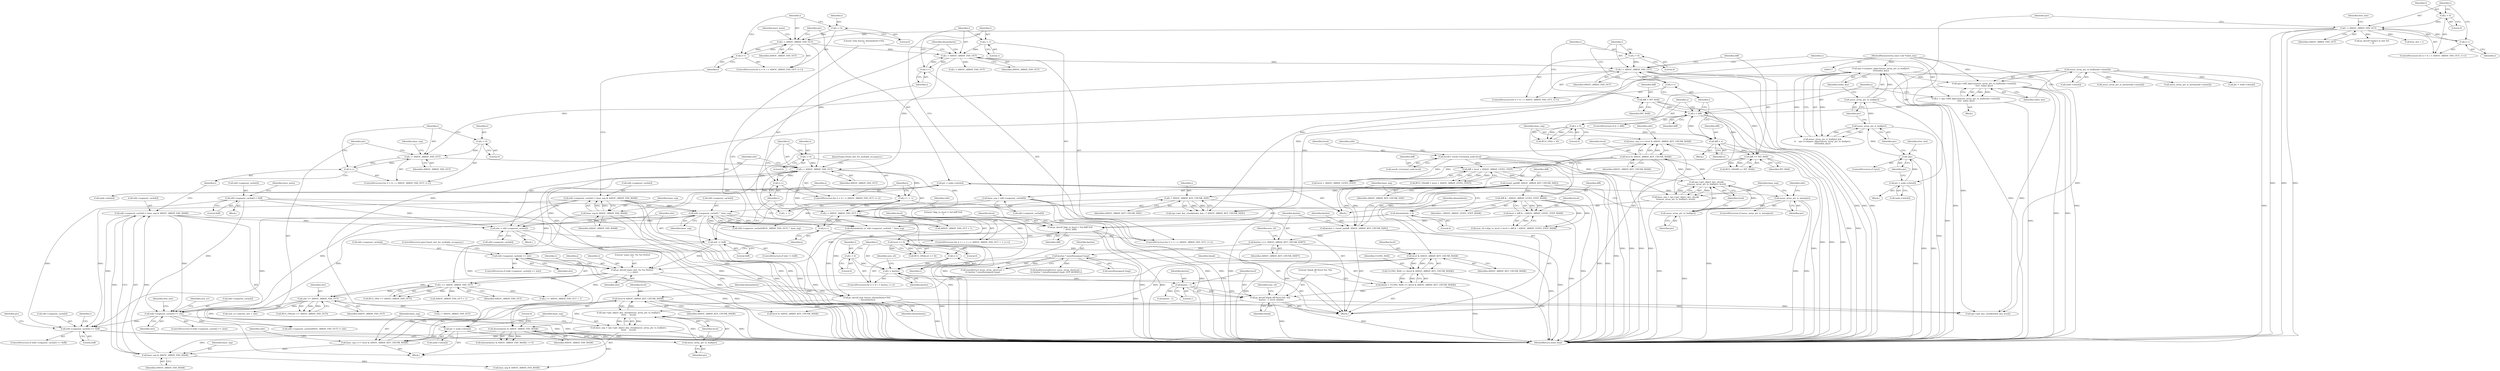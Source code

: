 digraph "0_linux_8d4a2ec1e0b41b0cf9a0c5cd4511da7f8e4f3de2@array" {
"1000739" [label="(Call,edit->segment_cache[i] == 0xff)"];
"1000613" [label="(Call,edit->segment_cache[i] == slot)"];
"1001222" [label="(Call,edit->segment_cache[i] = base_seg & ASSOC_ARRAY_FAN_MASK)"];
"1001228" [label="(Call,base_seg & ASSOC_ARRAY_FAN_MASK)"];
"1001217" [label="(Call,base_seg >>= level & ASSOC_ARRAY_KEY_CHUNK_MASK)"];
"1001211" [label="(Call,base_seg = ops->get_object_key_chunk(assoc_array_ptr_to_leaf(ptr),\n\t\t\t\t\t\t     level))"];
"1001213" [label="(Call,ops->get_object_key_chunk(assoc_array_ptr_to_leaf(ptr),\n\t\t\t\t\t\t     level))"];
"1001214" [label="(Call,assoc_array_ptr_to_leaf(ptr))"];
"1001204" [label="(Call,ptr = node->slots[i])"];
"1001020" [label="(Call,assoc_array_ptr_to_leaf(node->slots[i]))"];
"1001219" [label="(Call,level & ASSOC_ARRAY_KEY_CHUNK_MASK)"];
"1001175" [label="(Call,level & ASSOC_ARRAY_KEY_CHUNK_MASK)"];
"1001148" [label="(Call,level <= 0)"];
"1001143" [label="(Call,pr_devel(\"skip_to_level = %d [diff %d]\n\", level, diff))"];
"1001138" [label="(Call,level = diff & ~ASSOC_ARRAY_LEVEL_STEP_MASK)"];
"1001140" [label="(Call,diff & ~ASSOC_ARRAY_LEVEL_STEP_MASK)"];
"1001051" [label="(Call,round_up(diff, ASSOC_ARRAY_KEY_CHUNK_SIZE))"];
"1001044" [label="(Call,diff < level + ASSOC_ARRAY_LEVEL_STEP)"];
"1001040" [label="(Call,diff == INT_MAX)"];
"1001003" [label="(Call,diff = INT_MAX)"];
"1001028" [label="(Call,x < diff)"];
"1001017" [label="(Call,x = ops->diff_objects(assoc_array_ptr_to_leaf(node->slots[i]),\n\t\t\t\t\t  index_key))"];
"1001019" [label="(Call,ops->diff_objects(assoc_array_ptr_to_leaf(node->slots[i]),\n\t\t\t\t\t  index_key))"];
"1000203" [label="(Call,ops->compare_object(assoc_array_ptr_to_leaf(ptr),\n\t\t\t\t\tindex_key))"];
"1000204" [label="(Call,assoc_array_ptr_to_leaf(ptr))"];
"1000201" [label="(Call,assoc_array_ptr_is_leaf(ptr))"];
"1000192" [label="(Call,!ptr)"];
"1000184" [label="(Call,ptr = node->slots[i])"];
"1000120" [label="(MethodParameterIn,const void *index_key)"];
"1001036" [label="(Call,diff = x)"];
"1001033" [label="(Call,x < 0)"];
"1000346" [label="(Call,level & ASSOC_ARRAY_KEY_CHUNK_MASK)"];
"1000340" [label="(Call,ops->get_object_key_chunk(\n\t\t\tassoc_array_ptr_to_leaf(ptr), level))"];
"1000341" [label="(Call,assoc_array_ptr_to_leaf(ptr))"];
"1000324" [label="(Call,assoc_array_ptr_is_meta(ptr))"];
"1000316" [label="(Call,ptr = node->slots[i])"];
"1000149" [label="(Call,level\t= result->terminal_node.level)"];
"1001178" [label="(Call,pr_devel(\"blank off [%zu] %d: %lx\n\", keylen - 1, level, blank))"];
"1001180" [label="(Call,keylen - 1)"];
"1001155" [label="(Call,i < keylen)"];
"1001158" [label="(Call,i++)"];
"1001168" [label="(Call,i * ASSOC_ARRAY_KEY_CHUNK_SIZE)"];
"1001152" [label="(Call,i = 0)"];
"1001063" [label="(Call,keylen * sizeof(unsigned long))"];
"1001054" [label="(Call,keylen >>= ASSOC_ARRAY_KEY_CHUNK_SHIFT)"];
"1001049" [label="(Call,keylen = round_up(diff, ASSOC_ARRAY_KEY_CHUNK_SIZE))"];
"1001171" [label="(Call,blank = ULONG_MAX << (level & ASSOC_ARRAY_KEY_CHUNK_MASK))"];
"1001173" [label="(Call,ULONG_MAX << (level & ASSOC_ARRAY_KEY_CHUNK_MASK))"];
"1000397" [label="(Call,dissimilarity & ASSOC_ARRAY_FAN_MASK)"];
"1000392" [label="(Call,pr_devel(\"only leaves; dissimilarity=%lx\n\", dissimilarity))"];
"1000364" [label="(Call,dissimilarity = 0)"];
"1000383" [label="(Call,dissimilarity |= edit->segment_cache[i] ^ base_seg)"];
"1000385" [label="(Call,edit->segment_cache[i] ^ base_seg)"];
"1000327" [label="(Call,edit->segment_cache[i] = 0xff)"];
"1000349" [label="(Call,edit->segment_cache[i] = base_seg & ASSOC_ARRAY_FAN_MASK)"];
"1000355" [label="(Call,base_seg & ASSOC_ARRAY_FAN_MASK)"];
"1000344" [label="(Call,base_seg >>= level & ASSOC_ARRAY_KEY_CHUNK_MASK)"];
"1000338" [label="(Call,base_seg = ops->get_object_key_chunk(\n\t\t\tassoc_array_ptr_to_leaf(ptr), level))"];
"1000367" [label="(Call,base_seg = edit->segment_cache[0])"];
"1000528" [label="(Call,slot >= ASSOC_ARRAY_FAN_OUT)"];
"1000512" [label="(Call,pr_devel(\"same slot: %x %x [%02x]\n\", i, j, slot))"];
"1000472" [label="(Call,i < ASSOC_ARRAY_FAN_OUT)"];
"1000475" [label="(Call,i++)"];
"1000469" [label="(Call,i = 0)"];
"1000310" [label="(Call,i < ASSOC_ARRAY_FAN_OUT)"];
"1000307" [label="(Call,i = 0)"];
"1000313" [label="(Call,i++)"];
"1000178" [label="(Call,i < ASSOC_ARRAY_FAN_OUT)"];
"1000181" [label="(Call,i++)"];
"1000175" [label="(Call,i = 0)"];
"1000378" [label="(Call,i < ASSOC_ARRAY_FAN_OUT)"];
"1000375" [label="(Call,i = 1)"];
"1000381" [label="(Call,i++)"];
"1001198" [label="(Call,i < ASSOC_ARRAY_FAN_OUT)"];
"1001201" [label="(Call,i++)"];
"1001195" [label="(Call,i = 0)"];
"1001010" [label="(Call,i < ASSOC_ARRAY_FAN_OUT)"];
"1001007" [label="(Call,i = 0)"];
"1001013" [label="(Call,i++)"];
"1000495" [label="(Call,j < ASSOC_ARRAY_FAN_OUT + 1)"];
"1000490" [label="(Call,j = i + 1)"];
"1000500" [label="(Call,j++)"];
"1000503" [label="(Call,edit->segment_cache[j] == slot)"];
"1000486" [label="(Call,slot != 0xff)"];
"1000478" [label="(Call,slot = edit->segment_cache[i])"];
"1000518" [label="(Call,i >= ASSOC_ARRAY_FAN_OUT)"];
"1000342" [label="(Identifier,ptr)"];
"1000177" [label="(Literal,0)"];
"1001005" [label="(Identifier,INT_MAX)"];
"1000491" [label="(Identifier,j)"];
"1000316" [label="(Call,ptr = node->slots[i])"];
"1001175" [label="(Call,level & ASSOC_ARRAY_KEY_CHUNK_MASK)"];
"1000333" [label="(Literal,0xff)"];
"1001051" [label="(Call,round_up(diff, ASSOC_ARRAY_KEY_CHUNK_SIZE))"];
"1001060" [label="(Call,sizeof(struct assoc_array_shortcut) +\n\t\t\t keylen * sizeof(unsigned long))"];
"1001059" [label="(Call,kzalloc(sizeof(struct assoc_array_shortcut) +\n\t\t\t keylen * sizeof(unsigned long), GFP_KERNEL))"];
"1000350" [label="(Call,edit->segment_cache[i])"];
"1001144" [label="(Literal,\"skip_to_level = %d [diff %d]\n\")"];
"1000480" [label="(Call,edit->segment_cache[i])"];
"1001055" [label="(Identifier,keylen)"];
"1000469" [label="(Call,i = 0)"];
"1001200" [label="(Identifier,ASSOC_ARRAY_FAN_OUT)"];
"1001045" [label="(Identifier,diff)"];
"1001138" [label="(Call,level = diff & ~ASSOC_ARRAY_LEVEL_STEP_MASK)"];
"1000485" [label="(ControlStructure,if (slot != 0xff))"];
"1001151" [label="(ControlStructure,for (i = 0; i < keylen; i++))"];
"1001052" [label="(Identifier,diff)"];
"1000472" [label="(Call,i < ASSOC_ARRAY_FAN_OUT)"];
"1000308" [label="(Identifier,i)"];
"1000496" [label="(Identifier,j)"];
"1000375" [label="(Call,i = 1)"];
"1000506" [label="(Identifier,edit)"];
"1001169" [label="(Identifier,i)"];
"1000400" [label="(Literal,0)"];
"1000326" [label="(Block,)"];
"1001009" [label="(Literal,0)"];
"1000376" [label="(Identifier,i)"];
"1001230" [label="(Identifier,ASSOC_ARRAY_FAN_MASK)"];
"1001225" [label="(Identifier,edit)"];
"1000512" [label="(Call,pr_devel(\"same slot: %x %x [%02x]\n\", i, j, slot))"];
"1001149" [label="(Identifier,level)"];
"1001029" [label="(Identifier,x)"];
"1001035" [label="(Literal,0)"];
"1001043" [label="(Call,BUG_ON(diff < level + ASSOC_ARRAY_LEVEL_STEP))"];
"1000318" [label="(Call,node->slots[i])"];
"1001018" [label="(Identifier,x)"];
"1000203" [label="(Call,ops->compare_object(assoc_array_ptr_to_leaf(ptr),\n\t\t\t\t\tindex_key))"];
"1000471" [label="(Literal,0)"];
"1001038" [label="(Identifier,x)"];
"1000612" [label="(ControlStructure,if (edit->segment_cache[i] == slot))"];
"1000193" [label="(Identifier,ptr)"];
"1000522" [label="(Call,j >= ASSOC_ARRAY_FAN_OUT + 1)"];
"1001204" [label="(Call,ptr = node->slots[i])"];
"1001201" [label="(Call,i++)"];
"1000514" [label="(Identifier,i)"];
"1000392" [label="(Call,pr_devel(\"only leaves; dissimilarity=%lx\n\", dissimilarity))"];
"1000666" [label="(Call,edit->segment_cache[ASSOC_ARRAY_FAN_OUT] != slot)"];
"1000510" [label="(ControlStructure,goto found_slot_for_multiple_occupancy;)"];
"1000520" [label="(Identifier,ASSOC_ARRAY_FAN_OUT)"];
"1001182" [label="(Literal,1)"];
"1000180" [label="(Identifier,ASSOC_ARRAY_FAN_OUT)"];
"1000624" [label="(Identifier,new_n1)"];
"1001064" [label="(Identifier,keylen)"];
"1000473" [label="(Identifier,i)"];
"1000378" [label="(Call,i < ASSOC_ARRAY_FAN_OUT)"];
"1000359" [label="(Identifier,have_meta)"];
"1001139" [label="(Identifier,level)"];
"1001006" [label="(ControlStructure,for (i = 0; i < ASSOC_ARRAY_FAN_OUT; i++))"];
"1001170" [label="(Identifier,ASSOC_ARRAY_KEY_CHUNK_SIZE)"];
"1001179" [label="(Literal,\"blank off [%zu] %d: %lx\n\")"];
"1000182" [label="(Identifier,i)"];
"1000184" [label="(Call,ptr = node->slots[i])"];
"1000344" [label="(Call,base_seg >>= level & ASSOC_ARRAY_KEY_CHUNK_MASK)"];
"1001184" [label="(Identifier,blank)"];
"1000396" [label="(Call,(dissimilarity & ASSOC_ARRAY_FAN_MASK) == 0)"];
"1000345" [label="(Identifier,base_seg)"];
"1001020" [label="(Call,assoc_array_ptr_to_leaf(node->slots[i]))"];
"1001247" [label="(Call,base_seg & ASSOC_ARRAY_FAN_MASK)"];
"1001021" [label="(Call,node->slots[i])"];
"1001202" [label="(Identifier,i)"];
"1000605" [label="(Call,assoc_array_ptr_is_meta(node->slots[i]))"];
"1000383" [label="(Call,dissimilarity |= edit->segment_cache[i] ^ base_seg)"];
"1000386" [label="(Call,edit->segment_cache[i])"];
"1000357" [label="(Identifier,ASSOC_ARRAY_FAN_MASK)"];
"1001196" [label="(Identifier,i)"];
"1001190" [label="(Call,keylen - 1)"];
"1001143" [label="(Call,pr_devel(\"skip_to_level = %d [diff %d]\n\", level, diff))"];
"1000540" [label="(Call,i < ASSOC_ARRAY_FAN_OUT)"];
"1000208" [label="(Call,pr_devel(\"replace in slot %d\n\", i))"];
"1000490" [label="(Call,j = i + 1)"];
"1000335" [label="(Identifier,have_meta)"];
"1001046" [label="(Call,level + ASSOC_ARRAY_LEVEL_STEP)"];
"1000614" [label="(Call,edit->segment_cache[i])"];
"1000183" [label="(Block,)"];
"1001171" [label="(Call,blank = ULONG_MAX << (level & ASSOC_ARRAY_KEY_CHUNK_MASK))"];
"1000151" [label="(Call,result->terminal_node.level)"];
"1000495" [label="(Call,j < ASSOC_ARRAY_FAN_OUT + 1)"];
"1000517" [label="(Call,BUG_ON(i >= ASSOC_ARRAY_FAN_OUT))"];
"1001003" [label="(Call,diff = INT_MAX)"];
"1000348" [label="(Identifier,ASSOC_ARRAY_KEY_CHUNK_MASK)"];
"1001183" [label="(Identifier,level)"];
"1000511" [label="(JumpTarget,found_slot_for_multiple_occupancy:)"];
"1000366" [label="(Literal,0)"];
"1001150" [label="(Literal,0)"];
"1000192" [label="(Call,!ptr)"];
"1000314" [label="(Identifier,i)"];
"1000347" [label="(Identifier,level)"];
"1001159" [label="(Identifier,i)"];
"1000500" [label="(Call,j++)"];
"1000504" [label="(Call,edit->segment_cache[j])"];
"1000317" [label="(Identifier,ptr)"];
"1000531" [label="(Call,new_n1->parent_slot = slot)"];
"1000310" [label="(Call,i < ASSOC_ARRAY_FAN_OUT)"];
"1000315" [label="(Block,)"];
"1001007" [label="(Call,i = 0)"];
"1001053" [label="(Identifier,ASSOC_ARRAY_KEY_CHUNK_SIZE)"];
"1000324" [label="(Call,assoc_array_ptr_is_meta(ptr))"];
"1001213" [label="(Call,ops->get_object_key_chunk(assoc_array_ptr_to_leaf(ptr),\n\t\t\t\t\t\t     level))"];
"1000343" [label="(Identifier,level)"];
"1000478" [label="(Call,slot = edit->segment_cache[i])"];
"1000338" [label="(Call,base_seg = ops->get_object_key_chunk(\n\t\t\tassoc_array_ptr_to_leaf(ptr), level))"];
"1000393" [label="(Literal,\"only leaves; dissimilarity=%lx\n\")"];
"1000346" [label="(Call,level & ASSOC_ARRAY_KEY_CHUNK_MASK)"];
"1000739" [label="(Call,edit->segment_cache[i] == 0xff)"];
"1001177" [label="(Identifier,ASSOC_ARRAY_KEY_CHUNK_MASK)"];
"1001028" [label="(Call,x < diff)"];
"1001031" [label="(Block,)"];
"1001163" [label="(Identifier,new_s0)"];
"1001037" [label="(Identifier,diff)"];
"1001058" [label="(Identifier,new_s0)"];
"1001223" [label="(Call,edit->segment_cache[i])"];
"1000368" [label="(Identifier,base_seg)"];
"1000323" [label="(ControlStructure,if (assoc_array_ptr_is_meta(ptr)))"];
"1001056" [label="(Identifier,ASSOC_ARRAY_KEY_CHUNK_SHIFT)"];
"1000206" [label="(Identifier,index_key)"];
"1001220" [label="(Identifier,level)"];
"1001148" [label="(Call,level <= 0)"];
"1001049" [label="(Call,keylen = round_up(diff, ASSOC_ARRAY_KEY_CHUNK_SIZE))"];
"1001034" [label="(Identifier,x)"];
"1000205" [label="(Identifier,ptr)"];
"1001222" [label="(Call,edit->segment_cache[i] = base_seg & ASSOC_ARRAY_FAN_MASK)"];
"1001166" [label="(Call,ops->get_key_chunk(index_key, i * ASSOC_ARRAY_KEY_CHUNK_SIZE))"];
"1001063" [label="(Call,keylen * sizeof(unsigned long))"];
"1000497" [label="(Call,ASSOC_ARRAY_FAN_OUT + 1)"];
"1001134" [label="(Call,new_s0->skip_to_level = level = diff & ~ASSOC_ARRAY_LEVEL_STEP_MASK)"];
"1001176" [label="(Identifier,level)"];
"1000196" [label="(Identifier,free_slot)"];
"1000546" [label="(Call,assoc_array_ptr_is_meta(node->slots[i]))"];
"1000398" [label="(Identifier,dissimilarity)"];
"1000202" [label="(Identifier,ptr)"];
"1000174" [label="(ControlStructure,for (i = 0; i < ASSOC_ARRAY_FAN_OUT; i++))"];
"1001168" [label="(Call,i * ASSOC_ARRAY_KEY_CHUNK_SIZE)"];
"1000175" [label="(Call,i = 0)"];
"1000185" [label="(Identifier,ptr)"];
"1001205" [label="(Identifier,ptr)"];
"1000474" [label="(Identifier,ASSOC_ARRAY_FAN_OUT)"];
"1000475" [label="(Call,i++)"];
"1001011" [label="(Identifier,i)"];
"1001065" [label="(Call,sizeof(unsigned long))"];
"1000340" [label="(Call,ops->get_object_key_chunk(\n\t\t\tassoc_array_ptr_to_leaf(ptr), level))"];
"1001013" [label="(Call,i++)"];
"1000381" [label="(Call,i++)"];
"1001172" [label="(Identifier,blank)"];
"1000397" [label="(Call,dissimilarity & ASSOC_ARRAY_FAN_MASK)"];
"1000747" [label="(Call,ptr = node->slots[i])"];
"1001228" [label="(Call,base_seg & ASSOC_ARRAY_FAN_MASK)"];
"1000502" [label="(ControlStructure,if (edit->segment_cache[j] == slot))"];
"1000524" [label="(Call,ASSOC_ARRAY_FAN_OUT + 1)"];
"1000159" [label="(Identifier,edit)"];
"1000529" [label="(Identifier,slot)"];
"1001044" [label="(Call,diff < level + ASSOC_ARRAY_LEVEL_STEP)"];
"1001019" [label="(Call,ops->diff_objects(assoc_array_ptr_to_leaf(node->slots[i]),\n\t\t\t\t\t  index_key))"];
"1001010" [label="(Call,i < ASSOC_ARRAY_FAN_OUT)"];
"1000513" [label="(Literal,\"same slot: %x %x [%02x]\n\")"];
"1001180" [label="(Call,keylen - 1)"];
"1000367" [label="(Call,base_seg = edit->segment_cache[0])"];
"1001197" [label="(Literal,0)"];
"1000470" [label="(Identifier,i)"];
"1001036" [label="(Call,diff = x)"];
"1000527" [label="(Call,BUG_ON(slot >= ASSOC_ARRAY_FAN_OUT))"];
"1000486" [label="(Call,slot != 0xff)"];
"1000738" [label="(ControlStructure,if (edit->segment_cache[i] == 0xff))"];
"1001140" [label="(Call,diff & ~ASSOC_ARRAY_LEVEL_STEP_MASK)"];
"1000530" [label="(Identifier,ASSOC_ARRAY_FAN_OUT)"];
"1000237" [label="(Identifier,free_slot)"];
"1001042" [label="(Identifier,INT_MAX)"];
"1000501" [label="(Identifier,j)"];
"1000150" [label="(Identifier,level)"];
"1000311" [label="(Identifier,i)"];
"1000327" [label="(Call,edit->segment_cache[i] = 0xff)"];
"1001203" [label="(Block,)"];
"1000191" [label="(ControlStructure,if (!ptr))"];
"1000528" [label="(Call,slot >= ASSOC_ARRAY_FAN_OUT)"];
"1000492" [label="(Call,i + 1)"];
"1000385" [label="(Call,edit->segment_cache[i] ^ base_seg)"];
"1000341" [label="(Call,assoc_array_ptr_to_leaf(ptr))"];
"1001145" [label="(Identifier,level)"];
"1000149" [label="(Call,level\t= result->terminal_node.level)"];
"1000120" [label="(MethodParameterIn,const void *index_key)"];
"1001214" [label="(Call,assoc_array_ptr_to_leaf(ptr))"];
"1000377" [label="(Literal,1)"];
"1000391" [label="(Identifier,base_seg)"];
"1000325" [label="(Identifier,ptr)"];
"1001229" [label="(Identifier,base_seg)"];
"1001158" [label="(Call,i++)"];
"1000382" [label="(Identifier,i)"];
"1000516" [label="(Identifier,slot)"];
"1000195" [label="(Call,free_slot = i)"];
"1000356" [label="(Identifier,base_seg)"];
"1001050" [label="(Identifier,keylen)"];
"1001216" [label="(Identifier,level)"];
"1001194" [label="(ControlStructure,for (i = 0; i < ASSOC_ARRAY_FAN_OUT; i++))"];
"1000181" [label="(Call,i++)"];
"1001215" [label="(Identifier,ptr)"];
"1001232" [label="(Identifier,base_seg)"];
"1000519" [label="(Identifier,i)"];
"1000489" [label="(ControlStructure,for (j = i + 1; j < ASSOC_ARRAY_FAN_OUT + 1; j++))"];
"1000178" [label="(Call,i < ASSOC_ARRAY_FAN_OUT)"];
"1001221" [label="(Identifier,ASSOC_ARRAY_KEY_CHUNK_MASK)"];
"1001188" [label="(Identifier,new_s0)"];
"1000394" [label="(Identifier,dissimilarity)"];
"1001146" [label="(Identifier,diff)"];
"1000479" [label="(Identifier,slot)"];
"1000404" [label="(Call,edit->segment_cache[ASSOC_ARRAY_FAN_OUT] ^ base_seg)"];
"1000204" [label="(Call,assoc_array_ptr_to_leaf(ptr))"];
"1000352" [label="(Identifier,edit)"];
"1001012" [label="(Identifier,ASSOC_ARRAY_FAN_OUT)"];
"1000186" [label="(Call,node->slots[i])"];
"1000349" [label="(Call,edit->segment_cache[i] = base_seg & ASSOC_ARRAY_FAN_MASK)"];
"1001154" [label="(Literal,0)"];
"1001178" [label="(Call,pr_devel(\"blank off [%zu] %d: %lx\n\", keylen - 1, level, blank))"];
"1001040" [label="(Call,diff == INT_MAX)"];
"1000477" [label="(Block,)"];
"1001030" [label="(Identifier,diff)"];
"1001233" [label="(Call,ops->get_key_chunk(index_key, level))"];
"1001198" [label="(Call,i < ASSOC_ARRAY_FAN_OUT)"];
"1001032" [label="(Call,BUG_ON(x < 0))"];
"1001211" [label="(Call,base_seg = ops->get_object_key_chunk(assoc_array_ptr_to_leaf(ptr),\n\t\t\t\t\t\t     level))"];
"1001017" [label="(Call,x = ops->diff_objects(assoc_array_ptr_to_leaf(node->slots[i]),\n\t\t\t\t\t  index_key))"];
"1000330" [label="(Identifier,edit)"];
"1000365" [label="(Identifier,dissimilarity)"];
"1000176" [label="(Identifier,i)"];
"1000380" [label="(Identifier,ASSOC_ARRAY_FAN_OUT)"];
"1001195" [label="(Call,i = 0)"];
"1001033" [label="(Call,x < 0)"];
"1001217" [label="(Call,base_seg >>= level & ASSOC_ARRAY_KEY_CHUNK_MASK)"];
"1001014" [label="(Identifier,i)"];
"1000328" [label="(Call,edit->segment_cache[i])"];
"1000384" [label="(Identifier,dissimilarity)"];
"1000369" [label="(Call,edit->segment_cache[0])"];
"1001004" [label="(Identifier,diff)"];
"1001141" [label="(Identifier,diff)"];
"1000740" [label="(Call,edit->segment_cache[i])"];
"1001238" [label="(Call,level & ASSOC_ARRAY_KEY_CHUNK_MASK)"];
"1000312" [label="(Identifier,ASSOC_ARRAY_FAN_OUT)"];
"1000518" [label="(Call,i >= ASSOC_ARRAY_FAN_OUT)"];
"1001157" [label="(Identifier,keylen)"];
"1000468" [label="(ControlStructure,for (i = 0; i < ASSOC_ARRAY_FAN_OUT; i++))"];
"1000339" [label="(Identifier,base_seg)"];
"1000313" [label="(Call,i++)"];
"1000379" [label="(Identifier,i)"];
"1000399" [label="(Identifier,ASSOC_ARRAY_FAN_MASK)"];
"1000309" [label="(Literal,0)"];
"1000619" [label="(Identifier,slot)"];
"1001142" [label="(Identifier,~ASSOC_ARRAY_LEVEL_STEP_MASK)"];
"1000503" [label="(Call,edit->segment_cache[j] == slot)"];
"1000179" [label="(Identifier,i)"];
"1000487" [label="(Identifier,slot)"];
"1000201" [label="(Call,assoc_array_ptr_is_leaf(ptr))"];
"1000509" [label="(Identifier,slot)"];
"1001174" [label="(Identifier,ULONG_MAX)"];
"1001206" [label="(Call,node->slots[i])"];
"1001008" [label="(Identifier,i)"];
"1001041" [label="(Identifier,diff)"];
"1000613" [label="(Call,edit->segment_cache[i] == slot)"];
"1001147" [label="(Call,BUG_ON(level <= 0))"];
"1001027" [label="(ControlStructure,if (x < diff))"];
"1001152" [label="(Call,i = 0)"];
"1000374" [label="(ControlStructure,for (i = 1; i < ASSOC_ARRAY_FAN_OUT; i++))"];
"1001212" [label="(Identifier,base_seg)"];
"1001181" [label="(Identifier,keylen)"];
"1001015" [label="(Block,)"];
"1000306" [label="(ControlStructure,for (i = 0; i < ASSOC_ARRAY_FAN_OUT; i++))"];
"1000745" [label="(Literal,0xff)"];
"1000355" [label="(Call,base_seg & ASSOC_ARRAY_FAN_MASK)"];
"1001039" [label="(Call,BUG_ON(diff == INT_MAX))"];
"1001156" [label="(Identifier,i)"];
"1000200" [label="(Call,assoc_array_ptr_is_leaf(ptr) &&\n\t\t    ops->compare_object(assoc_array_ptr_to_leaf(ptr),\n\t\t\t\t\tindex_key))"];
"1001219" [label="(Call,level & ASSOC_ARRAY_KEY_CHUNK_MASK)"];
"1000364" [label="(Call,dissimilarity = 0)"];
"1000476" [label="(Identifier,i)"];
"1001153" [label="(Identifier,i)"];
"1001218" [label="(Identifier,base_seg)"];
"1000307" [label="(Call,i = 0)"];
"1000642" [label="(Identifier,free_slot)"];
"1000488" [label="(Literal,0xff)"];
"1001251" [label="(MethodReturn,static bool)"];
"1000736" [label="(Identifier,i)"];
"1001199" [label="(Identifier,i)"];
"1000515" [label="(Identifier,j)"];
"1001054" [label="(Call,keylen >>= ASSOC_ARRAY_KEY_CHUNK_SHIFT)"];
"1000916" [label="(Call,i < ASSOC_ARRAY_FAN_OUT)"];
"1000748" [label="(Identifier,ptr)"];
"1001173" [label="(Call,ULONG_MAX << (level & ASSOC_ARRAY_KEY_CHUNK_MASK))"];
"1000122" [label="(Block,)"];
"1001026" [label="(Identifier,index_key)"];
"1001155" [label="(Call,i < keylen)"];
"1000739" -> "1000738"  [label="AST: "];
"1000739" -> "1000745"  [label="CFG: "];
"1000740" -> "1000739"  [label="AST: "];
"1000745" -> "1000739"  [label="AST: "];
"1000748" -> "1000739"  [label="CFG: "];
"1000736" -> "1000739"  [label="CFG: "];
"1000739" -> "1001251"  [label="DDG: "];
"1000739" -> "1001251"  [label="DDG: "];
"1000613" -> "1000739"  [label="DDG: "];
"1001222" -> "1000739"  [label="DDG: "];
"1000327" -> "1000739"  [label="DDG: "];
"1000349" -> "1000739"  [label="DDG: "];
"1000385" -> "1000739"  [label="DDG: "];
"1000613" -> "1000612"  [label="AST: "];
"1000613" -> "1000619"  [label="CFG: "];
"1000614" -> "1000613"  [label="AST: "];
"1000619" -> "1000613"  [label="AST: "];
"1000624" -> "1000613"  [label="CFG: "];
"1000642" -> "1000613"  [label="CFG: "];
"1000613" -> "1001251"  [label="DDG: "];
"1000613" -> "1001251"  [label="DDG: "];
"1001222" -> "1000613"  [label="DDG: "];
"1000327" -> "1000613"  [label="DDG: "];
"1000349" -> "1000613"  [label="DDG: "];
"1000385" -> "1000613"  [label="DDG: "];
"1000528" -> "1000613"  [label="DDG: "];
"1000613" -> "1000666"  [label="DDG: "];
"1001222" -> "1001203"  [label="AST: "];
"1001222" -> "1001228"  [label="CFG: "];
"1001223" -> "1001222"  [label="AST: "];
"1001228" -> "1001222"  [label="AST: "];
"1001202" -> "1001222"  [label="CFG: "];
"1001222" -> "1001251"  [label="DDG: "];
"1001222" -> "1000478"  [label="DDG: "];
"1001228" -> "1001222"  [label="DDG: "];
"1001228" -> "1001222"  [label="DDG: "];
"1001228" -> "1001230"  [label="CFG: "];
"1001229" -> "1001228"  [label="AST: "];
"1001230" -> "1001228"  [label="AST: "];
"1001217" -> "1001228"  [label="DDG: "];
"1000397" -> "1001228"  [label="DDG: "];
"1001228" -> "1001247"  [label="DDG: "];
"1001217" -> "1001203"  [label="AST: "];
"1001217" -> "1001219"  [label="CFG: "];
"1001218" -> "1001217"  [label="AST: "];
"1001219" -> "1001217"  [label="AST: "];
"1001225" -> "1001217"  [label="CFG: "];
"1001211" -> "1001217"  [label="DDG: "];
"1001219" -> "1001217"  [label="DDG: "];
"1001219" -> "1001217"  [label="DDG: "];
"1001211" -> "1001203"  [label="AST: "];
"1001211" -> "1001213"  [label="CFG: "];
"1001212" -> "1001211"  [label="AST: "];
"1001213" -> "1001211"  [label="AST: "];
"1001218" -> "1001211"  [label="CFG: "];
"1001211" -> "1001251"  [label="DDG: "];
"1001213" -> "1001211"  [label="DDG: "];
"1001213" -> "1001211"  [label="DDG: "];
"1001213" -> "1001216"  [label="CFG: "];
"1001214" -> "1001213"  [label="AST: "];
"1001216" -> "1001213"  [label="AST: "];
"1001213" -> "1001251"  [label="DDG: "];
"1001214" -> "1001213"  [label="DDG: "];
"1001219" -> "1001213"  [label="DDG: "];
"1001178" -> "1001213"  [label="DDG: "];
"1001213" -> "1001219"  [label="DDG: "];
"1001214" -> "1001215"  [label="CFG: "];
"1001215" -> "1001214"  [label="AST: "];
"1001216" -> "1001214"  [label="CFG: "];
"1001204" -> "1001214"  [label="DDG: "];
"1001204" -> "1001203"  [label="AST: "];
"1001204" -> "1001206"  [label="CFG: "];
"1001205" -> "1001204"  [label="AST: "];
"1001206" -> "1001204"  [label="AST: "];
"1001212" -> "1001204"  [label="CFG: "];
"1001204" -> "1001251"  [label="DDG: "];
"1001020" -> "1001204"  [label="DDG: "];
"1001020" -> "1001019"  [label="AST: "];
"1001020" -> "1001021"  [label="CFG: "];
"1001021" -> "1001020"  [label="AST: "];
"1001026" -> "1001020"  [label="CFG: "];
"1001020" -> "1001251"  [label="DDG: "];
"1001020" -> "1000546"  [label="DDG: "];
"1001020" -> "1000605"  [label="DDG: "];
"1001020" -> "1000747"  [label="DDG: "];
"1001020" -> "1001019"  [label="DDG: "];
"1001219" -> "1001221"  [label="CFG: "];
"1001220" -> "1001219"  [label="AST: "];
"1001221" -> "1001219"  [label="AST: "];
"1001175" -> "1001219"  [label="DDG: "];
"1001219" -> "1001233"  [label="DDG: "];
"1001219" -> "1001238"  [label="DDG: "];
"1001175" -> "1001173"  [label="AST: "];
"1001175" -> "1001177"  [label="CFG: "];
"1001176" -> "1001175"  [label="AST: "];
"1001177" -> "1001175"  [label="AST: "];
"1001173" -> "1001175"  [label="CFG: "];
"1001175" -> "1001173"  [label="DDG: "];
"1001175" -> "1001173"  [label="DDG: "];
"1001148" -> "1001175"  [label="DDG: "];
"1000346" -> "1001175"  [label="DDG: "];
"1001175" -> "1001178"  [label="DDG: "];
"1001175" -> "1001238"  [label="DDG: "];
"1001148" -> "1001147"  [label="AST: "];
"1001148" -> "1001150"  [label="CFG: "];
"1001149" -> "1001148"  [label="AST: "];
"1001150" -> "1001148"  [label="AST: "];
"1001147" -> "1001148"  [label="CFG: "];
"1001148" -> "1001147"  [label="DDG: "];
"1001148" -> "1001147"  [label="DDG: "];
"1001143" -> "1001148"  [label="DDG: "];
"1001143" -> "1000122"  [label="AST: "];
"1001143" -> "1001146"  [label="CFG: "];
"1001144" -> "1001143"  [label="AST: "];
"1001145" -> "1001143"  [label="AST: "];
"1001146" -> "1001143"  [label="AST: "];
"1001149" -> "1001143"  [label="CFG: "];
"1001143" -> "1001251"  [label="DDG: "];
"1001143" -> "1001251"  [label="DDG: "];
"1001138" -> "1001143"  [label="DDG: "];
"1001140" -> "1001143"  [label="DDG: "];
"1001138" -> "1001134"  [label="AST: "];
"1001138" -> "1001140"  [label="CFG: "];
"1001139" -> "1001138"  [label="AST: "];
"1001140" -> "1001138"  [label="AST: "];
"1001134" -> "1001138"  [label="CFG: "];
"1001138" -> "1001251"  [label="DDG: "];
"1001138" -> "1001134"  [label="DDG: "];
"1001140" -> "1001138"  [label="DDG: "];
"1001140" -> "1001138"  [label="DDG: "];
"1001140" -> "1001142"  [label="CFG: "];
"1001141" -> "1001140"  [label="AST: "];
"1001142" -> "1001140"  [label="AST: "];
"1001140" -> "1001251"  [label="DDG: "];
"1001140" -> "1001134"  [label="DDG: "];
"1001140" -> "1001134"  [label="DDG: "];
"1001051" -> "1001140"  [label="DDG: "];
"1001051" -> "1001049"  [label="AST: "];
"1001051" -> "1001053"  [label="CFG: "];
"1001052" -> "1001051"  [label="AST: "];
"1001053" -> "1001051"  [label="AST: "];
"1001049" -> "1001051"  [label="CFG: "];
"1001051" -> "1001251"  [label="DDG: "];
"1001051" -> "1001251"  [label="DDG: "];
"1001051" -> "1001049"  [label="DDG: "];
"1001051" -> "1001049"  [label="DDG: "];
"1001044" -> "1001051"  [label="DDG: "];
"1001051" -> "1001168"  [label="DDG: "];
"1001044" -> "1001043"  [label="AST: "];
"1001044" -> "1001046"  [label="CFG: "];
"1001045" -> "1001044"  [label="AST: "];
"1001046" -> "1001044"  [label="AST: "];
"1001043" -> "1001044"  [label="CFG: "];
"1001044" -> "1001251"  [label="DDG: "];
"1001044" -> "1001043"  [label="DDG: "];
"1001044" -> "1001043"  [label="DDG: "];
"1001040" -> "1001044"  [label="DDG: "];
"1000346" -> "1001044"  [label="DDG: "];
"1000149" -> "1001044"  [label="DDG: "];
"1001040" -> "1001039"  [label="AST: "];
"1001040" -> "1001042"  [label="CFG: "];
"1001041" -> "1001040"  [label="AST: "];
"1001042" -> "1001040"  [label="AST: "];
"1001039" -> "1001040"  [label="CFG: "];
"1001040" -> "1001251"  [label="DDG: "];
"1001040" -> "1001039"  [label="DDG: "];
"1001040" -> "1001039"  [label="DDG: "];
"1001003" -> "1001040"  [label="DDG: "];
"1001028" -> "1001040"  [label="DDG: "];
"1001036" -> "1001040"  [label="DDG: "];
"1001003" -> "1000122"  [label="AST: "];
"1001003" -> "1001005"  [label="CFG: "];
"1001004" -> "1001003"  [label="AST: "];
"1001005" -> "1001003"  [label="AST: "];
"1001008" -> "1001003"  [label="CFG: "];
"1001003" -> "1001028"  [label="DDG: "];
"1001028" -> "1001027"  [label="AST: "];
"1001028" -> "1001030"  [label="CFG: "];
"1001029" -> "1001028"  [label="AST: "];
"1001030" -> "1001028"  [label="AST: "];
"1001034" -> "1001028"  [label="CFG: "];
"1001014" -> "1001028"  [label="CFG: "];
"1001028" -> "1001251"  [label="DDG: "];
"1001028" -> "1001251"  [label="DDG: "];
"1001017" -> "1001028"  [label="DDG: "];
"1001036" -> "1001028"  [label="DDG: "];
"1001028" -> "1001033"  [label="DDG: "];
"1001017" -> "1001015"  [label="AST: "];
"1001017" -> "1001019"  [label="CFG: "];
"1001018" -> "1001017"  [label="AST: "];
"1001019" -> "1001017"  [label="AST: "];
"1001029" -> "1001017"  [label="CFG: "];
"1001017" -> "1001251"  [label="DDG: "];
"1001019" -> "1001017"  [label="DDG: "];
"1001019" -> "1001017"  [label="DDG: "];
"1001019" -> "1001026"  [label="CFG: "];
"1001026" -> "1001019"  [label="AST: "];
"1001019" -> "1001251"  [label="DDG: "];
"1001019" -> "1001251"  [label="DDG: "];
"1000203" -> "1001019"  [label="DDG: "];
"1000120" -> "1001019"  [label="DDG: "];
"1001019" -> "1001166"  [label="DDG: "];
"1001019" -> "1001233"  [label="DDG: "];
"1000203" -> "1000200"  [label="AST: "];
"1000203" -> "1000206"  [label="CFG: "];
"1000204" -> "1000203"  [label="AST: "];
"1000206" -> "1000203"  [label="AST: "];
"1000200" -> "1000203"  [label="CFG: "];
"1000203" -> "1001251"  [label="DDG: "];
"1000203" -> "1001251"  [label="DDG: "];
"1000203" -> "1000200"  [label="DDG: "];
"1000203" -> "1000200"  [label="DDG: "];
"1000204" -> "1000203"  [label="DDG: "];
"1000120" -> "1000203"  [label="DDG: "];
"1000203" -> "1001166"  [label="DDG: "];
"1000203" -> "1001233"  [label="DDG: "];
"1000204" -> "1000205"  [label="CFG: "];
"1000205" -> "1000204"  [label="AST: "];
"1000206" -> "1000204"  [label="CFG: "];
"1000204" -> "1001251"  [label="DDG: "];
"1000201" -> "1000204"  [label="DDG: "];
"1000201" -> "1000200"  [label="AST: "];
"1000201" -> "1000202"  [label="CFG: "];
"1000202" -> "1000201"  [label="AST: "];
"1000205" -> "1000201"  [label="CFG: "];
"1000200" -> "1000201"  [label="CFG: "];
"1000201" -> "1001251"  [label="DDG: "];
"1000201" -> "1000200"  [label="DDG: "];
"1000192" -> "1000201"  [label="DDG: "];
"1000192" -> "1000191"  [label="AST: "];
"1000192" -> "1000193"  [label="CFG: "];
"1000193" -> "1000192"  [label="AST: "];
"1000196" -> "1000192"  [label="CFG: "];
"1000202" -> "1000192"  [label="CFG: "];
"1000192" -> "1001251"  [label="DDG: "];
"1000192" -> "1001251"  [label="DDG: "];
"1000184" -> "1000192"  [label="DDG: "];
"1000184" -> "1000183"  [label="AST: "];
"1000184" -> "1000186"  [label="CFG: "];
"1000185" -> "1000184"  [label="AST: "];
"1000186" -> "1000184"  [label="AST: "];
"1000193" -> "1000184"  [label="CFG: "];
"1000184" -> "1001251"  [label="DDG: "];
"1000120" -> "1000117"  [label="AST: "];
"1000120" -> "1001251"  [label="DDG: "];
"1000120" -> "1001166"  [label="DDG: "];
"1000120" -> "1001233"  [label="DDG: "];
"1001036" -> "1001031"  [label="AST: "];
"1001036" -> "1001038"  [label="CFG: "];
"1001037" -> "1001036"  [label="AST: "];
"1001038" -> "1001036"  [label="AST: "];
"1001014" -> "1001036"  [label="CFG: "];
"1001036" -> "1001251"  [label="DDG: "];
"1001033" -> "1001036"  [label="DDG: "];
"1001033" -> "1001032"  [label="AST: "];
"1001033" -> "1001035"  [label="CFG: "];
"1001034" -> "1001033"  [label="AST: "];
"1001035" -> "1001033"  [label="AST: "];
"1001032" -> "1001033"  [label="CFG: "];
"1001033" -> "1001032"  [label="DDG: "];
"1001033" -> "1001032"  [label="DDG: "];
"1000346" -> "1000344"  [label="AST: "];
"1000346" -> "1000348"  [label="CFG: "];
"1000347" -> "1000346"  [label="AST: "];
"1000348" -> "1000346"  [label="AST: "];
"1000344" -> "1000346"  [label="CFG: "];
"1000346" -> "1001251"  [label="DDG: "];
"1000346" -> "1001251"  [label="DDG: "];
"1000346" -> "1000340"  [label="DDG: "];
"1000346" -> "1000344"  [label="DDG: "];
"1000346" -> "1000344"  [label="DDG: "];
"1000340" -> "1000346"  [label="DDG: "];
"1000346" -> "1001046"  [label="DDG: "];
"1000340" -> "1000338"  [label="AST: "];
"1000340" -> "1000343"  [label="CFG: "];
"1000341" -> "1000340"  [label="AST: "];
"1000343" -> "1000340"  [label="AST: "];
"1000338" -> "1000340"  [label="CFG: "];
"1000340" -> "1001251"  [label="DDG: "];
"1000340" -> "1000338"  [label="DDG: "];
"1000340" -> "1000338"  [label="DDG: "];
"1000341" -> "1000340"  [label="DDG: "];
"1000149" -> "1000340"  [label="DDG: "];
"1000341" -> "1000342"  [label="CFG: "];
"1000342" -> "1000341"  [label="AST: "];
"1000343" -> "1000341"  [label="CFG: "];
"1000341" -> "1001251"  [label="DDG: "];
"1000324" -> "1000341"  [label="DDG: "];
"1000324" -> "1000323"  [label="AST: "];
"1000324" -> "1000325"  [label="CFG: "];
"1000325" -> "1000324"  [label="AST: "];
"1000330" -> "1000324"  [label="CFG: "];
"1000339" -> "1000324"  [label="CFG: "];
"1000324" -> "1001251"  [label="DDG: "];
"1000324" -> "1001251"  [label="DDG: "];
"1000316" -> "1000324"  [label="DDG: "];
"1000316" -> "1000315"  [label="AST: "];
"1000316" -> "1000318"  [label="CFG: "];
"1000317" -> "1000316"  [label="AST: "];
"1000318" -> "1000316"  [label="AST: "];
"1000325" -> "1000316"  [label="CFG: "];
"1000316" -> "1001251"  [label="DDG: "];
"1000149" -> "1000122"  [label="AST: "];
"1000149" -> "1000151"  [label="CFG: "];
"1000150" -> "1000149"  [label="AST: "];
"1000151" -> "1000149"  [label="AST: "];
"1000159" -> "1000149"  [label="CFG: "];
"1000149" -> "1001251"  [label="DDG: "];
"1000149" -> "1001251"  [label="DDG: "];
"1000149" -> "1001046"  [label="DDG: "];
"1001178" -> "1000122"  [label="AST: "];
"1001178" -> "1001184"  [label="CFG: "];
"1001179" -> "1001178"  [label="AST: "];
"1001180" -> "1001178"  [label="AST: "];
"1001183" -> "1001178"  [label="AST: "];
"1001184" -> "1001178"  [label="AST: "];
"1001188" -> "1001178"  [label="CFG: "];
"1001178" -> "1001251"  [label="DDG: "];
"1001178" -> "1001251"  [label="DDG: "];
"1001180" -> "1001178"  [label="DDG: "];
"1001180" -> "1001178"  [label="DDG: "];
"1001171" -> "1001178"  [label="DDG: "];
"1001178" -> "1001233"  [label="DDG: "];
"1001180" -> "1001182"  [label="CFG: "];
"1001181" -> "1001180"  [label="AST: "];
"1001182" -> "1001180"  [label="AST: "];
"1001183" -> "1001180"  [label="CFG: "];
"1001155" -> "1001180"  [label="DDG: "];
"1001180" -> "1001190"  [label="DDG: "];
"1001155" -> "1001151"  [label="AST: "];
"1001155" -> "1001157"  [label="CFG: "];
"1001156" -> "1001155"  [label="AST: "];
"1001157" -> "1001155"  [label="AST: "];
"1001163" -> "1001155"  [label="CFG: "];
"1001172" -> "1001155"  [label="CFG: "];
"1001155" -> "1001251"  [label="DDG: "];
"1001158" -> "1001155"  [label="DDG: "];
"1001152" -> "1001155"  [label="DDG: "];
"1001063" -> "1001155"  [label="DDG: "];
"1001155" -> "1001168"  [label="DDG: "];
"1001158" -> "1001151"  [label="AST: "];
"1001158" -> "1001159"  [label="CFG: "];
"1001159" -> "1001158"  [label="AST: "];
"1001156" -> "1001158"  [label="CFG: "];
"1001168" -> "1001158"  [label="DDG: "];
"1001168" -> "1001166"  [label="AST: "];
"1001168" -> "1001170"  [label="CFG: "];
"1001169" -> "1001168"  [label="AST: "];
"1001170" -> "1001168"  [label="AST: "];
"1001166" -> "1001168"  [label="CFG: "];
"1001168" -> "1001251"  [label="DDG: "];
"1001168" -> "1001166"  [label="DDG: "];
"1001168" -> "1001166"  [label="DDG: "];
"1001152" -> "1001151"  [label="AST: "];
"1001152" -> "1001154"  [label="CFG: "];
"1001153" -> "1001152"  [label="AST: "];
"1001154" -> "1001152"  [label="AST: "];
"1001156" -> "1001152"  [label="CFG: "];
"1001063" -> "1001060"  [label="AST: "];
"1001063" -> "1001065"  [label="CFG: "];
"1001064" -> "1001063"  [label="AST: "];
"1001065" -> "1001063"  [label="AST: "];
"1001060" -> "1001063"  [label="CFG: "];
"1001063" -> "1001251"  [label="DDG: "];
"1001063" -> "1001059"  [label="DDG: "];
"1001063" -> "1001060"  [label="DDG: "];
"1001054" -> "1001063"  [label="DDG: "];
"1001054" -> "1000122"  [label="AST: "];
"1001054" -> "1001056"  [label="CFG: "];
"1001055" -> "1001054"  [label="AST: "];
"1001056" -> "1001054"  [label="AST: "];
"1001058" -> "1001054"  [label="CFG: "];
"1001054" -> "1001251"  [label="DDG: "];
"1001054" -> "1001251"  [label="DDG: "];
"1001049" -> "1001054"  [label="DDG: "];
"1001049" -> "1000122"  [label="AST: "];
"1001050" -> "1001049"  [label="AST: "];
"1001055" -> "1001049"  [label="CFG: "];
"1001049" -> "1001251"  [label="DDG: "];
"1001171" -> "1000122"  [label="AST: "];
"1001171" -> "1001173"  [label="CFG: "];
"1001172" -> "1001171"  [label="AST: "];
"1001173" -> "1001171"  [label="AST: "];
"1001179" -> "1001171"  [label="CFG: "];
"1001171" -> "1001251"  [label="DDG: "];
"1001173" -> "1001171"  [label="DDG: "];
"1001173" -> "1001171"  [label="DDG: "];
"1001174" -> "1001173"  [label="AST: "];
"1001173" -> "1001251"  [label="DDG: "];
"1000397" -> "1000396"  [label="AST: "];
"1000397" -> "1000399"  [label="CFG: "];
"1000398" -> "1000397"  [label="AST: "];
"1000399" -> "1000397"  [label="AST: "];
"1000400" -> "1000397"  [label="CFG: "];
"1000397" -> "1001251"  [label="DDG: "];
"1000397" -> "1001251"  [label="DDG: "];
"1000397" -> "1000396"  [label="DDG: "];
"1000397" -> "1000396"  [label="DDG: "];
"1000392" -> "1000397"  [label="DDG: "];
"1000355" -> "1000397"  [label="DDG: "];
"1000397" -> "1001247"  [label="DDG: "];
"1000392" -> "1000122"  [label="AST: "];
"1000392" -> "1000394"  [label="CFG: "];
"1000393" -> "1000392"  [label="AST: "];
"1000394" -> "1000392"  [label="AST: "];
"1000398" -> "1000392"  [label="CFG: "];
"1000392" -> "1001251"  [label="DDG: "];
"1000364" -> "1000392"  [label="DDG: "];
"1000383" -> "1000392"  [label="DDG: "];
"1000364" -> "1000122"  [label="AST: "];
"1000364" -> "1000366"  [label="CFG: "];
"1000365" -> "1000364"  [label="AST: "];
"1000366" -> "1000364"  [label="AST: "];
"1000368" -> "1000364"  [label="CFG: "];
"1000364" -> "1000383"  [label="DDG: "];
"1000383" -> "1000374"  [label="AST: "];
"1000383" -> "1000385"  [label="CFG: "];
"1000384" -> "1000383"  [label="AST: "];
"1000385" -> "1000383"  [label="AST: "];
"1000382" -> "1000383"  [label="CFG: "];
"1000383" -> "1001251"  [label="DDG: "];
"1000383" -> "1001251"  [label="DDG: "];
"1000385" -> "1000383"  [label="DDG: "];
"1000385" -> "1000383"  [label="DDG: "];
"1000385" -> "1000391"  [label="CFG: "];
"1000386" -> "1000385"  [label="AST: "];
"1000391" -> "1000385"  [label="AST: "];
"1000385" -> "1001251"  [label="DDG: "];
"1000385" -> "1001251"  [label="DDG: "];
"1000327" -> "1000385"  [label="DDG: "];
"1000349" -> "1000385"  [label="DDG: "];
"1000367" -> "1000385"  [label="DDG: "];
"1000385" -> "1000404"  [label="DDG: "];
"1000385" -> "1000478"  [label="DDG: "];
"1000327" -> "1000326"  [label="AST: "];
"1000327" -> "1000333"  [label="CFG: "];
"1000328" -> "1000327"  [label="AST: "];
"1000333" -> "1000327"  [label="AST: "];
"1000335" -> "1000327"  [label="CFG: "];
"1000327" -> "1001251"  [label="DDG: "];
"1000327" -> "1000478"  [label="DDG: "];
"1000349" -> "1000315"  [label="AST: "];
"1000349" -> "1000355"  [label="CFG: "];
"1000350" -> "1000349"  [label="AST: "];
"1000355" -> "1000349"  [label="AST: "];
"1000314" -> "1000349"  [label="CFG: "];
"1000349" -> "1001251"  [label="DDG: "];
"1000349" -> "1001251"  [label="DDG: "];
"1000355" -> "1000349"  [label="DDG: "];
"1000355" -> "1000349"  [label="DDG: "];
"1000349" -> "1000478"  [label="DDG: "];
"1000355" -> "1000357"  [label="CFG: "];
"1000356" -> "1000355"  [label="AST: "];
"1000357" -> "1000355"  [label="AST: "];
"1000355" -> "1001251"  [label="DDG: "];
"1000355" -> "1001251"  [label="DDG: "];
"1000344" -> "1000355"  [label="DDG: "];
"1000344" -> "1000315"  [label="AST: "];
"1000345" -> "1000344"  [label="AST: "];
"1000352" -> "1000344"  [label="CFG: "];
"1000344" -> "1001251"  [label="DDG: "];
"1000344" -> "1001251"  [label="DDG: "];
"1000338" -> "1000344"  [label="DDG: "];
"1000338" -> "1000315"  [label="AST: "];
"1000339" -> "1000338"  [label="AST: "];
"1000345" -> "1000338"  [label="CFG: "];
"1000338" -> "1001251"  [label="DDG: "];
"1000367" -> "1000122"  [label="AST: "];
"1000367" -> "1000369"  [label="CFG: "];
"1000368" -> "1000367"  [label="AST: "];
"1000369" -> "1000367"  [label="AST: "];
"1000376" -> "1000367"  [label="CFG: "];
"1000367" -> "1001251"  [label="DDG: "];
"1000367" -> "1001251"  [label="DDG: "];
"1000367" -> "1000404"  [label="DDG: "];
"1000528" -> "1000527"  [label="AST: "];
"1000528" -> "1000530"  [label="CFG: "];
"1000529" -> "1000528"  [label="AST: "];
"1000530" -> "1000528"  [label="AST: "];
"1000527" -> "1000528"  [label="CFG: "];
"1000528" -> "1000527"  [label="DDG: "];
"1000528" -> "1000527"  [label="DDG: "];
"1000512" -> "1000528"  [label="DDG: "];
"1000518" -> "1000528"  [label="DDG: "];
"1000528" -> "1000531"  [label="DDG: "];
"1000528" -> "1000540"  [label="DDG: "];
"1000528" -> "1000666"  [label="DDG: "];
"1000512" -> "1000122"  [label="AST: "];
"1000512" -> "1000516"  [label="CFG: "];
"1000513" -> "1000512"  [label="AST: "];
"1000514" -> "1000512"  [label="AST: "];
"1000515" -> "1000512"  [label="AST: "];
"1000516" -> "1000512"  [label="AST: "];
"1000519" -> "1000512"  [label="CFG: "];
"1000512" -> "1001251"  [label="DDG: "];
"1000472" -> "1000512"  [label="DDG: "];
"1000495" -> "1000512"  [label="DDG: "];
"1000503" -> "1000512"  [label="DDG: "];
"1000486" -> "1000512"  [label="DDG: "];
"1000512" -> "1000518"  [label="DDG: "];
"1000512" -> "1000522"  [label="DDG: "];
"1000472" -> "1000468"  [label="AST: "];
"1000472" -> "1000474"  [label="CFG: "];
"1000473" -> "1000472"  [label="AST: "];
"1000474" -> "1000472"  [label="AST: "];
"1000479" -> "1000472"  [label="CFG: "];
"1000511" -> "1000472"  [label="CFG: "];
"1000475" -> "1000472"  [label="DDG: "];
"1000469" -> "1000472"  [label="DDG: "];
"1000310" -> "1000472"  [label="DDG: "];
"1000378" -> "1000472"  [label="DDG: "];
"1001198" -> "1000472"  [label="DDG: "];
"1000472" -> "1000475"  [label="DDG: "];
"1000472" -> "1000490"  [label="DDG: "];
"1000472" -> "1000492"  [label="DDG: "];
"1000472" -> "1000495"  [label="DDG: "];
"1000472" -> "1000497"  [label="DDG: "];
"1000472" -> "1000518"  [label="DDG: "];
"1000475" -> "1000468"  [label="AST: "];
"1000475" -> "1000476"  [label="CFG: "];
"1000476" -> "1000475"  [label="AST: "];
"1000473" -> "1000475"  [label="CFG: "];
"1000469" -> "1000468"  [label="AST: "];
"1000469" -> "1000471"  [label="CFG: "];
"1000470" -> "1000469"  [label="AST: "];
"1000471" -> "1000469"  [label="AST: "];
"1000473" -> "1000469"  [label="CFG: "];
"1000310" -> "1000306"  [label="AST: "];
"1000310" -> "1000312"  [label="CFG: "];
"1000311" -> "1000310"  [label="AST: "];
"1000312" -> "1000310"  [label="AST: "];
"1000317" -> "1000310"  [label="CFG: "];
"1000359" -> "1000310"  [label="CFG: "];
"1000307" -> "1000310"  [label="DDG: "];
"1000313" -> "1000310"  [label="DDG: "];
"1000178" -> "1000310"  [label="DDG: "];
"1000310" -> "1000313"  [label="DDG: "];
"1000310" -> "1000378"  [label="DDG: "];
"1000307" -> "1000306"  [label="AST: "];
"1000307" -> "1000309"  [label="CFG: "];
"1000308" -> "1000307"  [label="AST: "];
"1000309" -> "1000307"  [label="AST: "];
"1000311" -> "1000307"  [label="CFG: "];
"1000313" -> "1000306"  [label="AST: "];
"1000313" -> "1000314"  [label="CFG: "];
"1000314" -> "1000313"  [label="AST: "];
"1000311" -> "1000313"  [label="CFG: "];
"1000178" -> "1000174"  [label="AST: "];
"1000178" -> "1000180"  [label="CFG: "];
"1000179" -> "1000178"  [label="AST: "];
"1000180" -> "1000178"  [label="AST: "];
"1000185" -> "1000178"  [label="CFG: "];
"1000237" -> "1000178"  [label="CFG: "];
"1000178" -> "1001251"  [label="DDG: "];
"1000178" -> "1001251"  [label="DDG: "];
"1000178" -> "1001251"  [label="DDG: "];
"1000181" -> "1000178"  [label="DDG: "];
"1000175" -> "1000178"  [label="DDG: "];
"1000178" -> "1000181"  [label="DDG: "];
"1000178" -> "1000195"  [label="DDG: "];
"1000178" -> "1000208"  [label="DDG: "];
"1000181" -> "1000174"  [label="AST: "];
"1000181" -> "1000182"  [label="CFG: "];
"1000182" -> "1000181"  [label="AST: "];
"1000179" -> "1000181"  [label="CFG: "];
"1000175" -> "1000174"  [label="AST: "];
"1000175" -> "1000177"  [label="CFG: "];
"1000176" -> "1000175"  [label="AST: "];
"1000177" -> "1000175"  [label="AST: "];
"1000179" -> "1000175"  [label="CFG: "];
"1000378" -> "1000374"  [label="AST: "];
"1000378" -> "1000380"  [label="CFG: "];
"1000379" -> "1000378"  [label="AST: "];
"1000380" -> "1000378"  [label="AST: "];
"1000384" -> "1000378"  [label="CFG: "];
"1000393" -> "1000378"  [label="CFG: "];
"1000375" -> "1000378"  [label="DDG: "];
"1000381" -> "1000378"  [label="DDG: "];
"1000378" -> "1000381"  [label="DDG: "];
"1000378" -> "1000916"  [label="DDG: "];
"1000378" -> "1001010"  [label="DDG: "];
"1000375" -> "1000374"  [label="AST: "];
"1000375" -> "1000377"  [label="CFG: "];
"1000376" -> "1000375"  [label="AST: "];
"1000377" -> "1000375"  [label="AST: "];
"1000379" -> "1000375"  [label="CFG: "];
"1000381" -> "1000374"  [label="AST: "];
"1000381" -> "1000382"  [label="CFG: "];
"1000382" -> "1000381"  [label="AST: "];
"1000379" -> "1000381"  [label="CFG: "];
"1001198" -> "1001194"  [label="AST: "];
"1001198" -> "1001200"  [label="CFG: "];
"1001199" -> "1001198"  [label="AST: "];
"1001200" -> "1001198"  [label="AST: "];
"1001205" -> "1001198"  [label="CFG: "];
"1001232" -> "1001198"  [label="CFG: "];
"1001201" -> "1001198"  [label="DDG: "];
"1001195" -> "1001198"  [label="DDG: "];
"1001010" -> "1001198"  [label="DDG: "];
"1001198" -> "1001201"  [label="DDG: "];
"1001201" -> "1001194"  [label="AST: "];
"1001201" -> "1001202"  [label="CFG: "];
"1001202" -> "1001201"  [label="AST: "];
"1001199" -> "1001201"  [label="CFG: "];
"1001195" -> "1001194"  [label="AST: "];
"1001195" -> "1001197"  [label="CFG: "];
"1001196" -> "1001195"  [label="AST: "];
"1001197" -> "1001195"  [label="AST: "];
"1001199" -> "1001195"  [label="CFG: "];
"1001010" -> "1001006"  [label="AST: "];
"1001010" -> "1001012"  [label="CFG: "];
"1001011" -> "1001010"  [label="AST: "];
"1001012" -> "1001010"  [label="AST: "];
"1001018" -> "1001010"  [label="CFG: "];
"1001041" -> "1001010"  [label="CFG: "];
"1001010" -> "1001251"  [label="DDG: "];
"1001010" -> "1001251"  [label="DDG: "];
"1001010" -> "1001251"  [label="DDG: "];
"1001007" -> "1001010"  [label="DDG: "];
"1001013" -> "1001010"  [label="DDG: "];
"1001010" -> "1001013"  [label="DDG: "];
"1001007" -> "1001006"  [label="AST: "];
"1001007" -> "1001009"  [label="CFG: "];
"1001008" -> "1001007"  [label="AST: "];
"1001009" -> "1001007"  [label="AST: "];
"1001011" -> "1001007"  [label="CFG: "];
"1001013" -> "1001006"  [label="AST: "];
"1001013" -> "1001014"  [label="CFG: "];
"1001014" -> "1001013"  [label="AST: "];
"1001011" -> "1001013"  [label="CFG: "];
"1000495" -> "1000489"  [label="AST: "];
"1000495" -> "1000497"  [label="CFG: "];
"1000496" -> "1000495"  [label="AST: "];
"1000497" -> "1000495"  [label="AST: "];
"1000506" -> "1000495"  [label="CFG: "];
"1000476" -> "1000495"  [label="CFG: "];
"1000495" -> "1001251"  [label="DDG: "];
"1000490" -> "1000495"  [label="DDG: "];
"1000500" -> "1000495"  [label="DDG: "];
"1000495" -> "1000500"  [label="DDG: "];
"1000490" -> "1000489"  [label="AST: "];
"1000490" -> "1000492"  [label="CFG: "];
"1000491" -> "1000490"  [label="AST: "];
"1000492" -> "1000490"  [label="AST: "];
"1000496" -> "1000490"  [label="CFG: "];
"1000490" -> "1001251"  [label="DDG: "];
"1000500" -> "1000489"  [label="AST: "];
"1000500" -> "1000501"  [label="CFG: "];
"1000501" -> "1000500"  [label="AST: "];
"1000496" -> "1000500"  [label="CFG: "];
"1000503" -> "1000502"  [label="AST: "];
"1000503" -> "1000509"  [label="CFG: "];
"1000504" -> "1000503"  [label="AST: "];
"1000509" -> "1000503"  [label="AST: "];
"1000510" -> "1000503"  [label="CFG: "];
"1000501" -> "1000503"  [label="CFG: "];
"1000503" -> "1001251"  [label="DDG: "];
"1000503" -> "1001251"  [label="DDG: "];
"1000486" -> "1000503"  [label="DDG: "];
"1000486" -> "1000485"  [label="AST: "];
"1000486" -> "1000488"  [label="CFG: "];
"1000487" -> "1000486"  [label="AST: "];
"1000488" -> "1000486"  [label="AST: "];
"1000491" -> "1000486"  [label="CFG: "];
"1000476" -> "1000486"  [label="CFG: "];
"1000486" -> "1001251"  [label="DDG: "];
"1000478" -> "1000486"  [label="DDG: "];
"1000478" -> "1000477"  [label="AST: "];
"1000478" -> "1000480"  [label="CFG: "];
"1000479" -> "1000478"  [label="AST: "];
"1000480" -> "1000478"  [label="AST: "];
"1000487" -> "1000478"  [label="CFG: "];
"1000478" -> "1001251"  [label="DDG: "];
"1000518" -> "1000517"  [label="AST: "];
"1000518" -> "1000520"  [label="CFG: "];
"1000519" -> "1000518"  [label="AST: "];
"1000520" -> "1000518"  [label="AST: "];
"1000517" -> "1000518"  [label="CFG: "];
"1000518" -> "1000517"  [label="DDG: "];
"1000518" -> "1000517"  [label="DDG: "];
"1000518" -> "1000522"  [label="DDG: "];
"1000518" -> "1000524"  [label="DDG: "];
}
